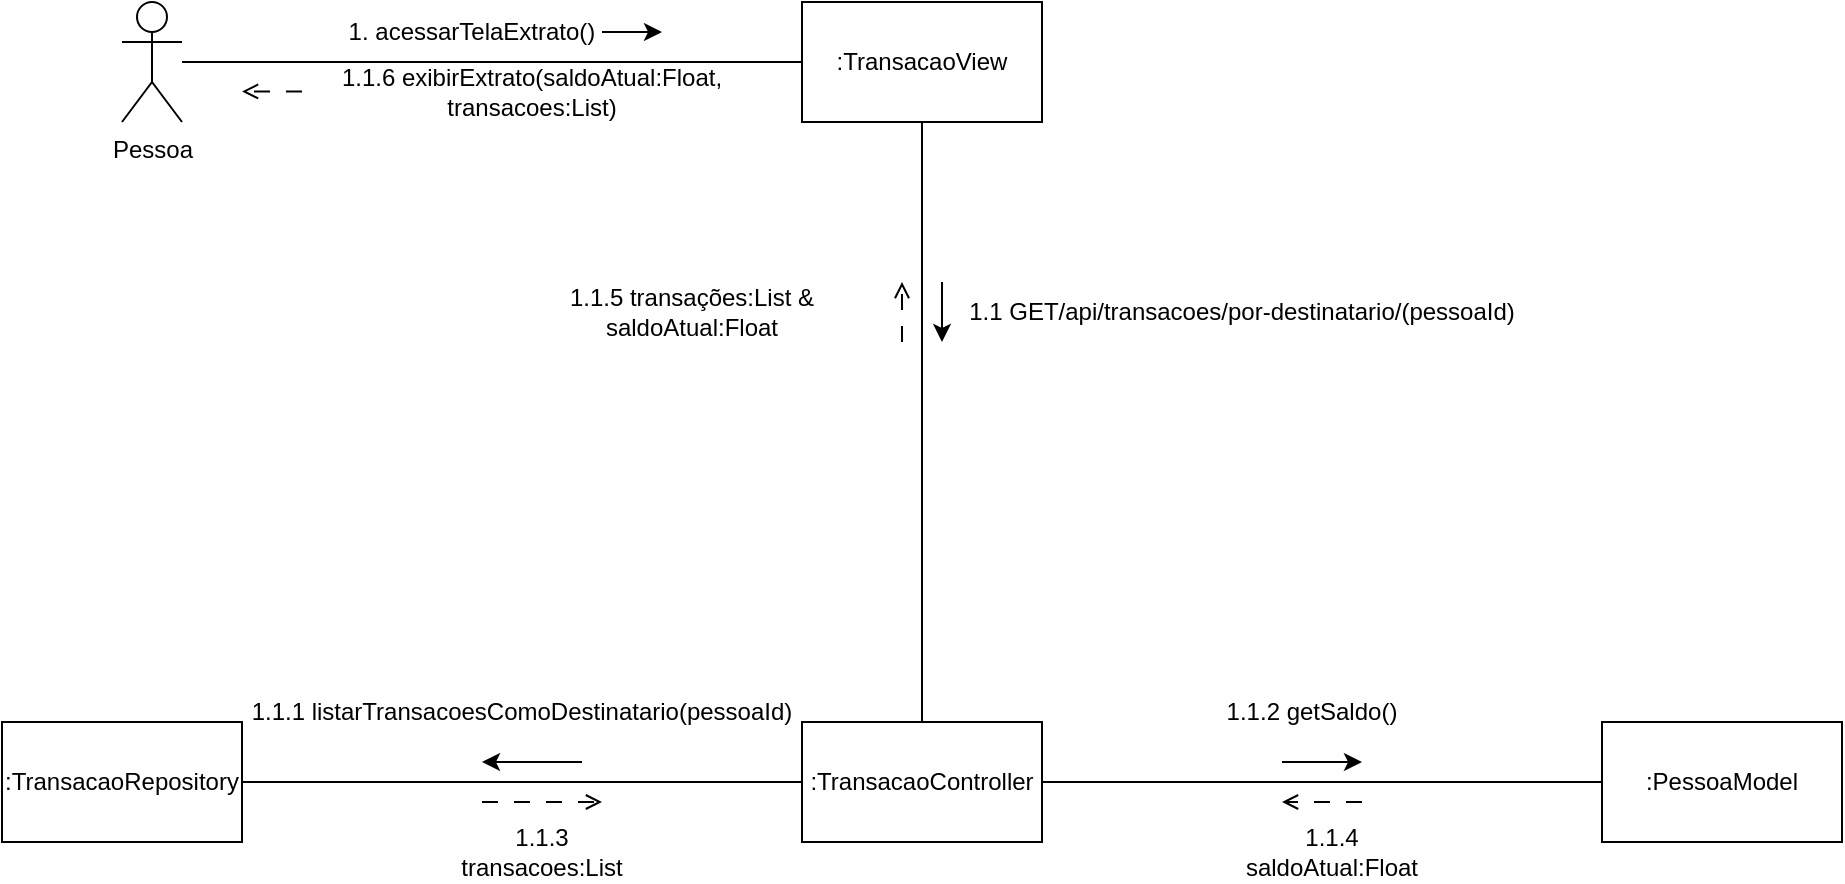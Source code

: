 <mxfile version="27.1.5">
  <diagram name="Página-1" id="NrHcN9d7Zk3Z5GSx4_zh">
    <mxGraphModel grid="1" page="1" gridSize="10" guides="1" tooltips="1" connect="1" arrows="1" fold="1" pageScale="1" pageWidth="2000" pageHeight="2000" math="0" shadow="0">
      <root>
        <mxCell id="0" />
        <mxCell id="1" parent="0" />
        <mxCell id="bFJ0rk7XqRbzNw1KgApG-6" style="edgeStyle=orthogonalEdgeStyle;rounded=0;orthogonalLoop=1;jettySize=auto;html=1;endArrow=none;startFill=0;" edge="1" parent="1" source="bFJ0rk7XqRbzNw1KgApG-1" target="bFJ0rk7XqRbzNw1KgApG-2">
          <mxGeometry relative="1" as="geometry" />
        </mxCell>
        <mxCell id="bFJ0rk7XqRbzNw1KgApG-1" value="Pessoa" style="shape=umlActor;verticalLabelPosition=bottom;verticalAlign=top;html=1;outlineConnect=0;" vertex="1" parent="1">
          <mxGeometry x="80" y="80" width="30" height="60" as="geometry" />
        </mxCell>
        <mxCell id="bFJ0rk7XqRbzNw1KgApG-9" style="edgeStyle=orthogonalEdgeStyle;rounded=0;orthogonalLoop=1;jettySize=auto;html=1;endArrow=none;startFill=0;" edge="1" parent="1" source="bFJ0rk7XqRbzNw1KgApG-2" target="bFJ0rk7XqRbzNw1KgApG-3">
          <mxGeometry relative="1" as="geometry" />
        </mxCell>
        <mxCell id="bFJ0rk7XqRbzNw1KgApG-2" value=":TransacaoView" style="rounded=0;whiteSpace=wrap;html=1;" vertex="1" parent="1">
          <mxGeometry x="420" y="80" width="120" height="60" as="geometry" />
        </mxCell>
        <mxCell id="bFJ0rk7XqRbzNw1KgApG-13" style="edgeStyle=orthogonalEdgeStyle;rounded=0;orthogonalLoop=1;jettySize=auto;html=1;endArrow=none;startFill=0;" edge="1" parent="1" source="bFJ0rk7XqRbzNw1KgApG-3" target="bFJ0rk7XqRbzNw1KgApG-4">
          <mxGeometry relative="1" as="geometry" />
        </mxCell>
        <mxCell id="bFJ0rk7XqRbzNw1KgApG-3" value=":TransacaoController" style="rounded=0;whiteSpace=wrap;html=1;" vertex="1" parent="1">
          <mxGeometry x="420" y="440" width="120" height="60" as="geometry" />
        </mxCell>
        <mxCell id="bFJ0rk7XqRbzNw1KgApG-20" style="edgeStyle=orthogonalEdgeStyle;rounded=0;orthogonalLoop=1;jettySize=auto;html=1;endArrow=none;startFill=0;exitX=1;exitY=0.5;exitDx=0;exitDy=0;" edge="1" parent="1" source="bFJ0rk7XqRbzNw1KgApG-3" target="bFJ0rk7XqRbzNw1KgApG-5">
          <mxGeometry relative="1" as="geometry" />
        </mxCell>
        <mxCell id="bFJ0rk7XqRbzNw1KgApG-4" value=":TransacaoRepository" style="rounded=0;whiteSpace=wrap;html=1;" vertex="1" parent="1">
          <mxGeometry x="20" y="440" width="120" height="60" as="geometry" />
        </mxCell>
        <mxCell id="bFJ0rk7XqRbzNw1KgApG-5" value=":PessoaModel" style="rounded=0;whiteSpace=wrap;html=1;" vertex="1" parent="1">
          <mxGeometry x="820" y="440" width="120" height="60" as="geometry" />
        </mxCell>
        <mxCell id="bFJ0rk7XqRbzNw1KgApG-7" value="1. acessarTelaExtrato()" style="text;html=1;align=center;verticalAlign=middle;whiteSpace=wrap;rounded=0;" vertex="1" parent="1">
          <mxGeometry x="190" y="80" width="130" height="30" as="geometry" />
        </mxCell>
        <mxCell id="bFJ0rk7XqRbzNw1KgApG-8" value="" style="endArrow=classic;html=1;rounded=0;exitX=1;exitY=0.5;exitDx=0;exitDy=0;" edge="1" parent="1" source="bFJ0rk7XqRbzNw1KgApG-7">
          <mxGeometry width="50" height="50" relative="1" as="geometry">
            <mxPoint x="350" y="240" as="sourcePoint" />
            <mxPoint x="350" y="95" as="targetPoint" />
          </mxGeometry>
        </mxCell>
        <mxCell id="bFJ0rk7XqRbzNw1KgApG-11" value="1.1 GET/api/transacoes/por-destinatario/(pessoaId)" style="text;html=1;align=center;verticalAlign=middle;whiteSpace=wrap;rounded=0;" vertex="1" parent="1">
          <mxGeometry x="500" y="220" width="280" height="30" as="geometry" />
        </mxCell>
        <mxCell id="bFJ0rk7XqRbzNw1KgApG-12" value="" style="endArrow=classic;html=1;rounded=0;" edge="1" parent="1">
          <mxGeometry width="50" height="50" relative="1" as="geometry">
            <mxPoint x="490" y="220" as="sourcePoint" />
            <mxPoint x="490" y="250" as="targetPoint" />
          </mxGeometry>
        </mxCell>
        <mxCell id="bFJ0rk7XqRbzNw1KgApG-14" value="1.1.1 listarTransacoesComoDestinatario(pessoaId)" style="text;html=1;align=center;verticalAlign=middle;whiteSpace=wrap;rounded=0;" vertex="1" parent="1">
          <mxGeometry x="140" y="420" width="280" height="30" as="geometry" />
        </mxCell>
        <mxCell id="bFJ0rk7XqRbzNw1KgApG-16" value="" style="endArrow=classic;html=1;rounded=0;" edge="1" parent="1">
          <mxGeometry width="50" height="50" relative="1" as="geometry">
            <mxPoint x="310" y="460" as="sourcePoint" />
            <mxPoint x="260" y="460" as="targetPoint" />
          </mxGeometry>
        </mxCell>
        <mxCell id="bFJ0rk7XqRbzNw1KgApG-17" value="1.1.3 transacoes:List" style="text;html=1;align=center;verticalAlign=middle;whiteSpace=wrap;rounded=0;" vertex="1" parent="1">
          <mxGeometry x="240" y="490" width="100" height="30" as="geometry" />
        </mxCell>
        <mxCell id="bFJ0rk7XqRbzNw1KgApG-18" value="" style="endArrow=open;html=1;rounded=0;endFill=0;dashed=1;dashPattern=8 8;" edge="1" parent="1">
          <mxGeometry width="50" height="50" relative="1" as="geometry">
            <mxPoint x="700" y="480" as="sourcePoint" />
            <mxPoint x="660" y="480" as="targetPoint" />
          </mxGeometry>
        </mxCell>
        <mxCell id="bFJ0rk7XqRbzNw1KgApG-26" value="1.1.5 transações:List &amp;amp; saldoAtual:Float" style="text;html=1;align=center;verticalAlign=middle;whiteSpace=wrap;rounded=0;" vertex="1" parent="1">
          <mxGeometry x="270" y="220" width="190" height="30" as="geometry" />
        </mxCell>
        <mxCell id="bFJ0rk7XqRbzNw1KgApG-27" value="" style="endArrow=open;html=1;rounded=0;endFill=0;dashed=1;dashPattern=8 8;" edge="1" parent="1">
          <mxGeometry width="50" height="50" relative="1" as="geometry">
            <mxPoint x="470" y="250" as="sourcePoint" />
            <mxPoint x="470" y="220" as="targetPoint" />
          </mxGeometry>
        </mxCell>
        <mxCell id="bFJ0rk7XqRbzNw1KgApG-28" value="1.1.4 saldoAtual:Float" style="text;html=1;align=center;verticalAlign=middle;whiteSpace=wrap;rounded=0;" vertex="1" parent="1">
          <mxGeometry x="640" y="490" width="90" height="30" as="geometry" />
        </mxCell>
        <mxCell id="bFJ0rk7XqRbzNw1KgApG-29" value="" style="endArrow=open;html=1;rounded=0;endFill=0;dashed=1;dashPattern=8 8;" edge="1" parent="1">
          <mxGeometry width="50" height="50" relative="1" as="geometry">
            <mxPoint x="260" y="480" as="sourcePoint" />
            <mxPoint x="320" y="480" as="targetPoint" />
          </mxGeometry>
        </mxCell>
        <mxCell id="bFJ0rk7XqRbzNw1KgApG-30" value="1.1.6 exibirExtrato(saldoAtual:Float, transacoes:List)" style="text;html=1;align=center;verticalAlign=middle;whiteSpace=wrap;rounded=0;" vertex="1" parent="1">
          <mxGeometry x="170" y="110" width="230" height="30" as="geometry" />
        </mxCell>
        <mxCell id="bFJ0rk7XqRbzNw1KgApG-31" value="" style="endArrow=open;html=1;rounded=0;endFill=0;dashed=1;dashPattern=8 8;" edge="1" parent="1">
          <mxGeometry width="50" height="50" relative="1" as="geometry">
            <mxPoint x="170" y="124.72" as="sourcePoint" />
            <mxPoint x="140" y="124.72" as="targetPoint" />
          </mxGeometry>
        </mxCell>
        <mxCell id="bFJ0rk7XqRbzNw1KgApG-32" value="" style="endArrow=classic;html=1;rounded=0;" edge="1" parent="1">
          <mxGeometry width="50" height="50" relative="1" as="geometry">
            <mxPoint x="660" y="460" as="sourcePoint" />
            <mxPoint x="700" y="460" as="targetPoint" />
          </mxGeometry>
        </mxCell>
        <mxCell id="bFJ0rk7XqRbzNw1KgApG-33" value="1.1.2 getSaldo()" style="text;html=1;align=center;verticalAlign=middle;whiteSpace=wrap;rounded=0;" vertex="1" parent="1">
          <mxGeometry x="630" y="420" width="90" height="30" as="geometry" />
        </mxCell>
      </root>
    </mxGraphModel>
  </diagram>
</mxfile>
